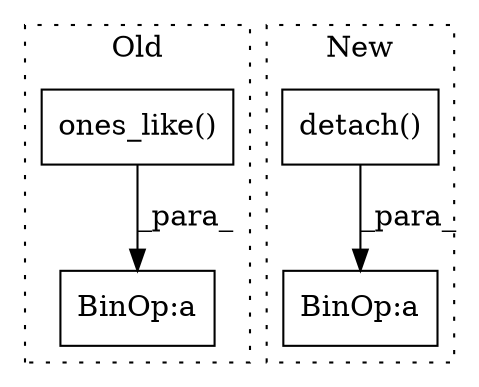 digraph G {
subgraph cluster0 {
1 [label="ones_like()" a="75" s="3181,3207" l="16,1" shape="box"];
3 [label="BinOp:a" a="82" s="3208" l="3" shape="box"];
label = "Old";
style="dotted";
}
subgraph cluster1 {
2 [label="detach()" a="75" s="2870" l="10" shape="box"];
4 [label="BinOp:a" a="82" s="2848" l="3" shape="box"];
label = "New";
style="dotted";
}
1 -> 3 [label="_para_"];
2 -> 4 [label="_para_"];
}